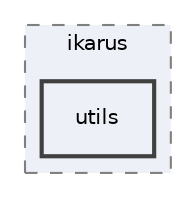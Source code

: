 digraph "utils"
{
 // LATEX_PDF_SIZE
  edge [fontname="Helvetica",fontsize="10",labelfontname="Helvetica",labelfontsize="10"];
  node [fontname="Helvetica",fontsize="10",shape=record];
  compound=true
  subgraph clusterdir_73badfddb58208682f2caf3b249febfe {
    graph [ bgcolor="#edf0f7", pencolor="grey50", style="filled,dashed,", label="ikarus", fontname="Helvetica", fontsize="10", URL="dir_73badfddb58208682f2caf3b249febfe.html"]
  dir_86832cf5e78640a96768d75c38062b36 [shape=box, label="utils", style="filled,bold,", fillcolor="#edf0f7", color="grey25", URL="dir_86832cf5e78640a96768d75c38062b36.html"];
  }
}
